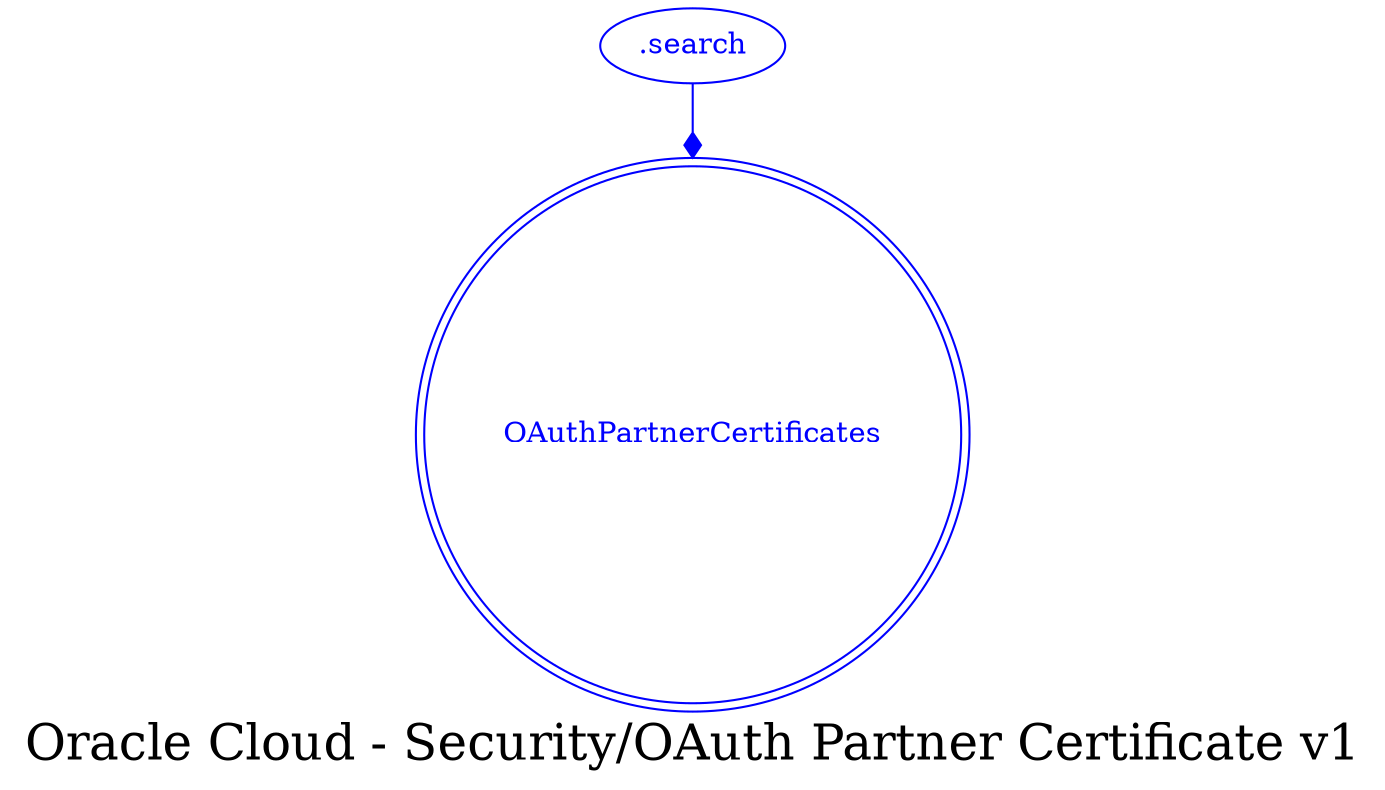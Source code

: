digraph LexiconGraph {
graph[label="Oracle Cloud - Security/OAuth Partner Certificate v1", fontsize=24]
splines=true
"OAuthPartnerCertificates" [color=blue, fontcolor=blue, shape=doublecircle]
".search" -> "OAuthPartnerCertificates" [color=blue, fontcolor=blue, arrowhead=diamond, arrowtail=none]
".search" [color=blue, fontcolor=blue, shape=ellipse]
}
